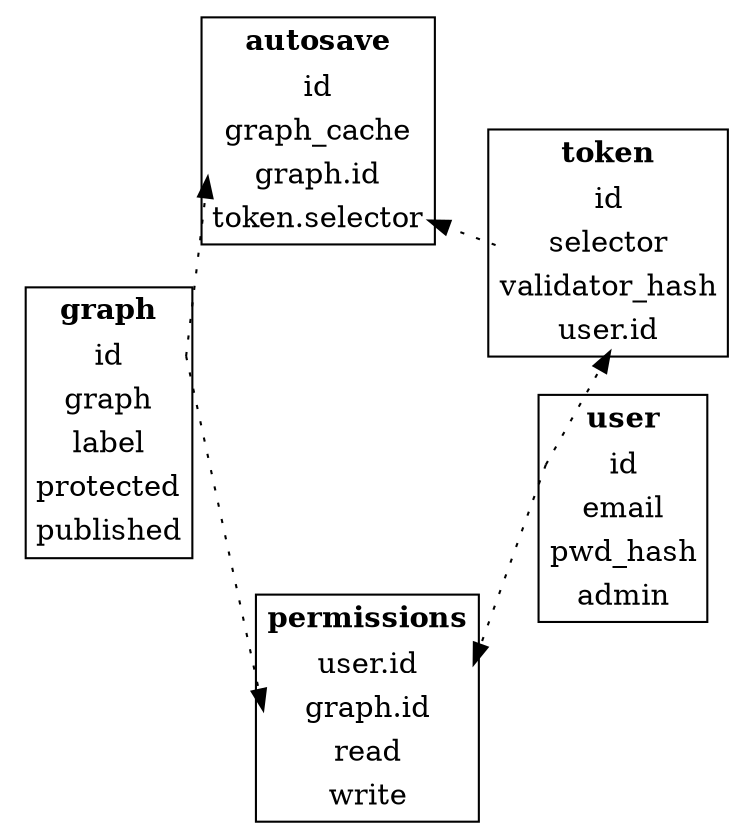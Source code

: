 digraph schema{
  
  graph[splines = compound rankdir = LR layout = fdp]
  node[shape = none] 
  edge[style = dotted ]
  user[
    label = <<table cellborder = "0">
    <th><td><b>user</b></td></th>
    <tr><td port = "id">id</td></tr>
    <tr><td>email</td></tr>
    <tr><td>pwd_hash</td></tr>
    <tr><td>admin</td></tr>
    </table>>
    ]
    
  token[
    label = <<table cellborder = "0">
    <th><td><b>token</b></td></th>
    <tr><td>id</td></tr>
    <tr><td port = "selector">selector</td></tr>
    <tr><td>validator_hash</td></tr>
    <tr><td port = "userid">user.id</td></tr>
    </table>>
  ]
  
  graph_[
    label = <
    <table cellborder = "0">
    <th><td><b>graph</b></td></th>
    <tr><td port = "id">id</td></tr>
    <tr><td>graph</td></tr>
    <tr><td>label</td></tr>
    <tr><td>protected</td></tr>
    <tr><td>published</td></tr>
    </table>
    >
  ]
  
  autosave[
    label = <
    <table cellborder = "0">
    <th><td><b>autosave</b></td></th>
     <tr><td>id</td></tr>
    <tr><td>graph_cache</td></tr>
    <tr><td port ="graph_id">graph.id</td></tr>
    <tr><td port = "token_selector">token.selector</td></tr>
    </table>
    >
  ]
  
  permissions[
    label = <<table cellborder = "0">
    <th><td><b>permissions</b></td></th>
    <tr><td port = "user_id">user.id</td></tr>
    <tr><td port = "graph_id">graph.id</td></tr>
    <tr><td>read</td></tr>
    <tr><td>write</td></tr>
    </table>>
  ]
  
  user:id -> token:userid
  user:id -> permissions:user_id
  token:selector -> autosave:token_selector
  graph_:id -> autosave:graph_id
  graph_:id -> permissions:graph_id
}